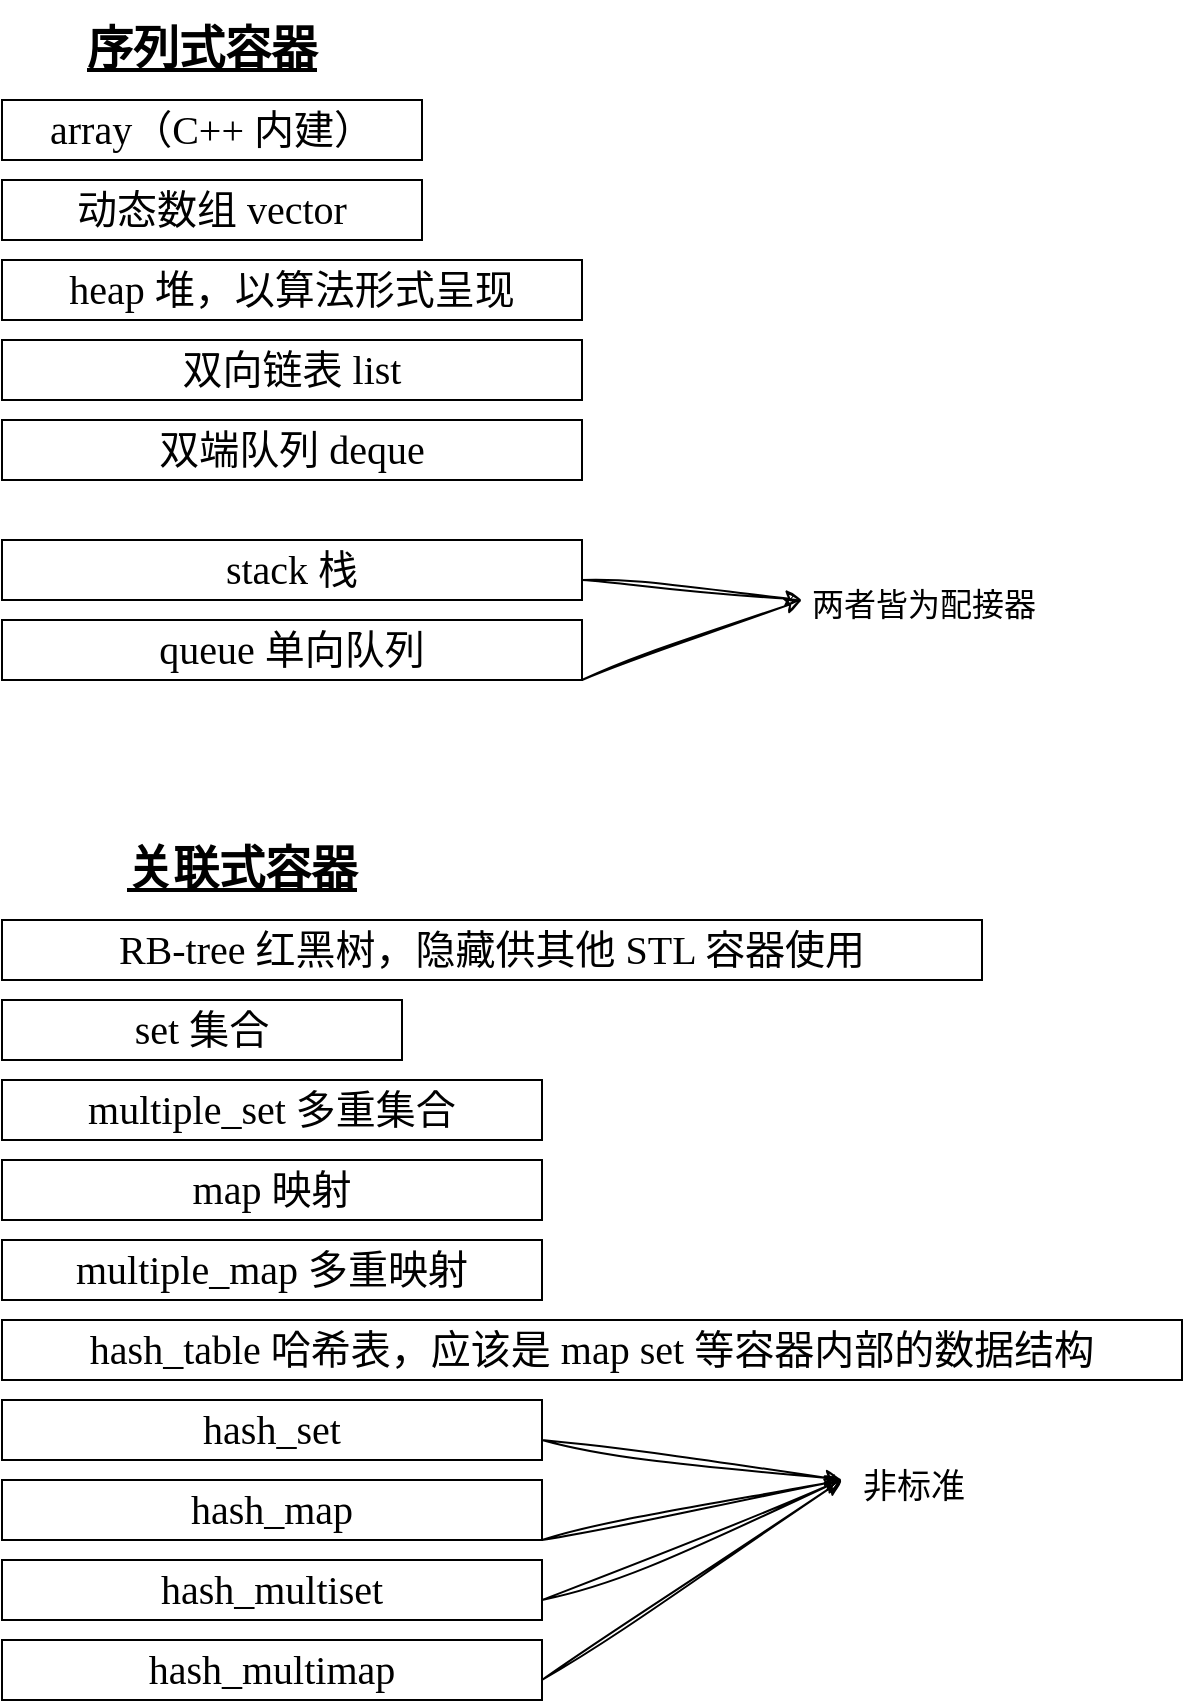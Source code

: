 <mxfile>
    <diagram id="-G-1CMY7ge9WdRPl9X94" name="第 1 页">
        <mxGraphModel dx="1779" dy="974" grid="1" gridSize="10" guides="1" tooltips="1" connect="1" arrows="1" fold="1" page="1" pageScale="1" pageWidth="900" pageHeight="1600" math="0" shadow="0">
            <root>
                <mxCell id="0"/>
                <mxCell id="1" parent="0"/>
                <mxCell id="2" value="&lt;font face=&quot;Lucida Console&quot;&gt;array（C++ 内建）&lt;/font&gt;" style="rounded=0;whiteSpace=wrap;html=1;hachureGap=4;fontFamily=Architects Daughter;fontSource=https%3A%2F%2Ffonts.googleapis.com%2Fcss%3Ffamily%3DArchitects%2BDaughter;fontSize=20;" vertex="1" parent="1">
                    <mxGeometry x="180" y="120" width="210" height="30" as="geometry"/>
                </mxCell>
                <mxCell id="3" value="&lt;font size=&quot;1&quot; style=&quot;&quot;&gt;&lt;b style=&quot;&quot;&gt;&lt;u style=&quot;font-size: 23px;&quot;&gt;序列式容器&lt;/u&gt;&lt;/b&gt;&lt;/font&gt;" style="text;html=1;strokeColor=none;fillColor=none;align=center;verticalAlign=middle;whiteSpace=wrap;rounded=0;hachureGap=4;fontFamily=Architects Daughter;fontSource=https%3A%2F%2Ffonts.googleapis.com%2Fcss%3Ffamily%3DArchitects%2BDaughter;fontSize=20;" vertex="1" parent="1">
                    <mxGeometry x="200" y="70" width="160" height="50" as="geometry"/>
                </mxCell>
                <mxCell id="5" value="&lt;font face=&quot;Lucida Console&quot;&gt;动态数组 vector&lt;/font&gt;" style="rounded=0;whiteSpace=wrap;html=1;hachureGap=4;fontFamily=Architects Daughter;fontSource=https%3A%2F%2Ffonts.googleapis.com%2Fcss%3Ffamily%3DArchitects%2BDaughter;fontSize=20;" vertex="1" parent="1">
                    <mxGeometry x="180" y="160" width="210" height="30" as="geometry"/>
                </mxCell>
                <mxCell id="6" value="&lt;font face=&quot;Lucida Console&quot;&gt;heap 堆，以算法形式呈现&lt;/font&gt;" style="rounded=0;whiteSpace=wrap;html=1;hachureGap=4;fontFamily=Architects Daughter;fontSource=https%3A%2F%2Ffonts.googleapis.com%2Fcss%3Ffamily%3DArchitects%2BDaughter;fontSize=20;" vertex="1" parent="1">
                    <mxGeometry x="180" y="200" width="290" height="30" as="geometry"/>
                </mxCell>
                <mxCell id="8" value="&lt;font face=&quot;Lucida Console&quot;&gt;双向链表 list&lt;/font&gt;" style="rounded=0;whiteSpace=wrap;html=1;hachureGap=4;fontFamily=Architects Daughter;fontSource=https%3A%2F%2Ffonts.googleapis.com%2Fcss%3Ffamily%3DArchitects%2BDaughter;fontSize=20;" vertex="1" parent="1">
                    <mxGeometry x="180" y="240" width="290" height="30" as="geometry"/>
                </mxCell>
                <mxCell id="10" value="&lt;font face=&quot;Lucida Console&quot;&gt;双端队列 deque&lt;/font&gt;" style="rounded=0;whiteSpace=wrap;html=1;hachureGap=4;fontFamily=Architects Daughter;fontSource=https%3A%2F%2Ffonts.googleapis.com%2Fcss%3Ffamily%3DArchitects%2BDaughter;fontSize=20;" vertex="1" parent="1">
                    <mxGeometry x="180" y="280" width="290" height="30" as="geometry"/>
                </mxCell>
                <mxCell id="11" value="&lt;font face=&quot;Lucida Console&quot;&gt;stack 栈&lt;/font&gt;" style="rounded=0;whiteSpace=wrap;html=1;hachureGap=4;fontFamily=Architects Daughter;fontSource=https%3A%2F%2Ffonts.googleapis.com%2Fcss%3Ffamily%3DArchitects%2BDaughter;fontSize=20;" vertex="1" parent="1">
                    <mxGeometry x="180" y="340" width="290" height="30" as="geometry"/>
                </mxCell>
                <mxCell id="12" value="&lt;font face=&quot;Lucida Console&quot;&gt;queue 单向队列&lt;/font&gt;" style="rounded=0;whiteSpace=wrap;html=1;hachureGap=4;fontFamily=Architects Daughter;fontSource=https%3A%2F%2Ffonts.googleapis.com%2Fcss%3Ffamily%3DArchitects%2BDaughter;fontSize=20;" vertex="1" parent="1">
                    <mxGeometry x="180" y="380" width="290" height="30" as="geometry"/>
                </mxCell>
                <mxCell id="13" value="" style="endArrow=classic;html=1;sketch=1;hachureGap=4;jiggle=2;curveFitting=1;fontFamily=Lucida Console;fontSize=16;" edge="1" parent="1">
                    <mxGeometry width="50" height="50" relative="1" as="geometry">
                        <mxPoint x="470" y="360" as="sourcePoint"/>
                        <mxPoint x="580" y="370" as="targetPoint"/>
                    </mxGeometry>
                </mxCell>
                <mxCell id="14" value="" style="endArrow=classic;html=1;sketch=1;hachureGap=4;jiggle=2;curveFitting=1;fontFamily=Lucida Console;fontSize=16;" edge="1" parent="1">
                    <mxGeometry width="50" height="50" relative="1" as="geometry">
                        <mxPoint x="470" y="410" as="sourcePoint"/>
                        <mxPoint x="580" y="370" as="targetPoint"/>
                    </mxGeometry>
                </mxCell>
                <mxCell id="15" value="两者皆为配接器" style="text;html=1;strokeColor=none;fillColor=none;align=center;verticalAlign=middle;whiteSpace=wrap;rounded=0;sketch=0;hachureGap=4;jiggle=2;curveFitting=1;fontFamily=Lucida Console;fontSize=16;" vertex="1" parent="1">
                    <mxGeometry x="571" y="357" width="140" height="30" as="geometry"/>
                </mxCell>
                <mxCell id="16" value="&lt;font size=&quot;1&quot; style=&quot;&quot;&gt;&lt;b style=&quot;&quot;&gt;&lt;u style=&quot;font-size: 23px;&quot;&gt;关联式容器&lt;/u&gt;&lt;/b&gt;&lt;/font&gt;" style="text;html=1;strokeColor=none;fillColor=none;align=center;verticalAlign=middle;whiteSpace=wrap;rounded=0;hachureGap=4;fontFamily=Architects Daughter;fontSource=https%3A%2F%2Ffonts.googleapis.com%2Fcss%3Ffamily%3DArchitects%2BDaughter;fontSize=20;" vertex="1" parent="1">
                    <mxGeometry x="220" y="480" width="160" height="50" as="geometry"/>
                </mxCell>
                <mxCell id="17" value="&lt;font face=&quot;Lucida Console&quot;&gt;RB-tree 红黑树，隐藏供其他 STL 容器使用&lt;/font&gt;" style="rounded=0;whiteSpace=wrap;html=1;hachureGap=4;fontFamily=Architects Daughter;fontSource=https%3A%2F%2Ffonts.googleapis.com%2Fcss%3Ffamily%3DArchitects%2BDaughter;fontSize=20;" vertex="1" parent="1">
                    <mxGeometry x="180" y="530" width="490" height="30" as="geometry"/>
                </mxCell>
                <mxCell id="18" value="&lt;font face=&quot;Lucida Console&quot;&gt;set 集合&lt;/font&gt;" style="rounded=0;whiteSpace=wrap;html=1;hachureGap=4;fontFamily=Architects Daughter;fontSource=https%3A%2F%2Ffonts.googleapis.com%2Fcss%3Ffamily%3DArchitects%2BDaughter;fontSize=20;" vertex="1" parent="1">
                    <mxGeometry x="180" y="570" width="200" height="30" as="geometry"/>
                </mxCell>
                <mxCell id="19" value="&lt;font face=&quot;Lucida Console&quot;&gt;multiple_set 多重集合&lt;/font&gt;" style="rounded=0;whiteSpace=wrap;html=1;hachureGap=4;fontFamily=Architects Daughter;fontSource=https%3A%2F%2Ffonts.googleapis.com%2Fcss%3Ffamily%3DArchitects%2BDaughter;fontSize=20;" vertex="1" parent="1">
                    <mxGeometry x="180" y="610" width="270" height="30" as="geometry"/>
                </mxCell>
                <mxCell id="20" value="&lt;font face=&quot;Lucida Console&quot;&gt;map 映射&lt;/font&gt;" style="rounded=0;whiteSpace=wrap;html=1;hachureGap=4;fontFamily=Architects Daughter;fontSource=https%3A%2F%2Ffonts.googleapis.com%2Fcss%3Ffamily%3DArchitects%2BDaughter;fontSize=20;" vertex="1" parent="1">
                    <mxGeometry x="180" y="650" width="270" height="30" as="geometry"/>
                </mxCell>
                <mxCell id="21" value="&lt;span style=&quot;font-family: &amp;quot;Lucida Console&amp;quot;;&quot;&gt;multiple_map&amp;nbsp;&lt;/span&gt;&lt;font face=&quot;Lucida Console&quot;&gt;多重映射&lt;/font&gt;" style="rounded=0;whiteSpace=wrap;html=1;hachureGap=4;fontFamily=Architects Daughter;fontSource=https%3A%2F%2Ffonts.googleapis.com%2Fcss%3Ffamily%3DArchitects%2BDaughter;fontSize=20;" vertex="1" parent="1">
                    <mxGeometry x="180" y="690" width="270" height="30" as="geometry"/>
                </mxCell>
                <mxCell id="23" value="&lt;font face=&quot;Lucida Console&quot;&gt;hash_table 哈希表，应该是 map set 等容器内部的数据结构&lt;/font&gt;" style="rounded=0;whiteSpace=wrap;html=1;hachureGap=4;fontFamily=Architects Daughter;fontSource=https%3A%2F%2Ffonts.googleapis.com%2Fcss%3Ffamily%3DArchitects%2BDaughter;fontSize=20;" vertex="1" parent="1">
                    <mxGeometry x="180" y="730" width="590" height="30" as="geometry"/>
                </mxCell>
                <mxCell id="24" value="&lt;font face=&quot;Lucida Console&quot;&gt;hash_set&lt;/font&gt;" style="rounded=0;whiteSpace=wrap;html=1;hachureGap=4;fontFamily=Architects Daughter;fontSource=https%3A%2F%2Ffonts.googleapis.com%2Fcss%3Ffamily%3DArchitects%2BDaughter;fontSize=20;" vertex="1" parent="1">
                    <mxGeometry x="180" y="770" width="270" height="30" as="geometry"/>
                </mxCell>
                <mxCell id="25" value="&lt;font face=&quot;Lucida Console&quot;&gt;hash_map&lt;/font&gt;" style="rounded=0;whiteSpace=wrap;html=1;hachureGap=4;fontFamily=Architects Daughter;fontSource=https%3A%2F%2Ffonts.googleapis.com%2Fcss%3Ffamily%3DArchitects%2BDaughter;fontSize=20;" vertex="1" parent="1">
                    <mxGeometry x="180" y="810" width="270" height="30" as="geometry"/>
                </mxCell>
                <mxCell id="26" value="&lt;font face=&quot;Lucida Console&quot;&gt;hash_multiset&lt;/font&gt;" style="rounded=0;whiteSpace=wrap;html=1;hachureGap=4;fontFamily=Architects Daughter;fontSource=https%3A%2F%2Ffonts.googleapis.com%2Fcss%3Ffamily%3DArchitects%2BDaughter;fontSize=20;" vertex="1" parent="1">
                    <mxGeometry x="180" y="850" width="270" height="30" as="geometry"/>
                </mxCell>
                <mxCell id="27" value="&lt;font face=&quot;Lucida Console&quot;&gt;hash_multimap&lt;/font&gt;" style="rounded=0;whiteSpace=wrap;html=1;hachureGap=4;fontFamily=Architects Daughter;fontSource=https%3A%2F%2Ffonts.googleapis.com%2Fcss%3Ffamily%3DArchitects%2BDaughter;fontSize=20;" vertex="1" parent="1">
                    <mxGeometry x="180" y="890" width="270" height="30" as="geometry"/>
                </mxCell>
                <mxCell id="29" value="" style="endArrow=classic;html=1;sketch=1;hachureGap=4;jiggle=2;curveFitting=1;fontFamily=Lucida Console;fontSize=23;" edge="1" parent="1">
                    <mxGeometry width="50" height="50" relative="1" as="geometry">
                        <mxPoint x="450" y="790" as="sourcePoint"/>
                        <mxPoint x="600" y="810" as="targetPoint"/>
                    </mxGeometry>
                </mxCell>
                <mxCell id="30" value="" style="endArrow=classic;html=1;sketch=1;hachureGap=4;jiggle=2;curveFitting=1;fontFamily=Lucida Console;fontSize=23;" edge="1" parent="1">
                    <mxGeometry width="50" height="50" relative="1" as="geometry">
                        <mxPoint x="450" y="840" as="sourcePoint"/>
                        <mxPoint x="600" y="810" as="targetPoint"/>
                    </mxGeometry>
                </mxCell>
                <mxCell id="31" value="" style="endArrow=classic;html=1;sketch=1;hachureGap=4;jiggle=2;curveFitting=1;fontFamily=Lucida Console;fontSize=23;" edge="1" parent="1">
                    <mxGeometry width="50" height="50" relative="1" as="geometry">
                        <mxPoint x="450" y="870" as="sourcePoint"/>
                        <mxPoint x="600" y="810" as="targetPoint"/>
                    </mxGeometry>
                </mxCell>
                <mxCell id="33" value="" style="endArrow=classic;html=1;sketch=1;hachureGap=4;jiggle=2;curveFitting=1;fontFamily=Lucida Console;fontSize=23;" edge="1" parent="1">
                    <mxGeometry width="50" height="50" relative="1" as="geometry">
                        <mxPoint x="450" y="910" as="sourcePoint"/>
                        <mxPoint x="600" y="810" as="targetPoint"/>
                    </mxGeometry>
                </mxCell>
                <mxCell id="34" value="&lt;font style=&quot;font-size: 17px;&quot;&gt;非标准&lt;/font&gt;" style="text;html=1;strokeColor=none;fillColor=none;align=center;verticalAlign=middle;whiteSpace=wrap;rounded=0;sketch=0;hachureGap=4;jiggle=2;curveFitting=1;fontFamily=Lucida Console;fontSize=23;" vertex="1" parent="1">
                    <mxGeometry x="601" y="796" width="70" height="30" as="geometry"/>
                </mxCell>
            </root>
        </mxGraphModel>
    </diagram>
</mxfile>